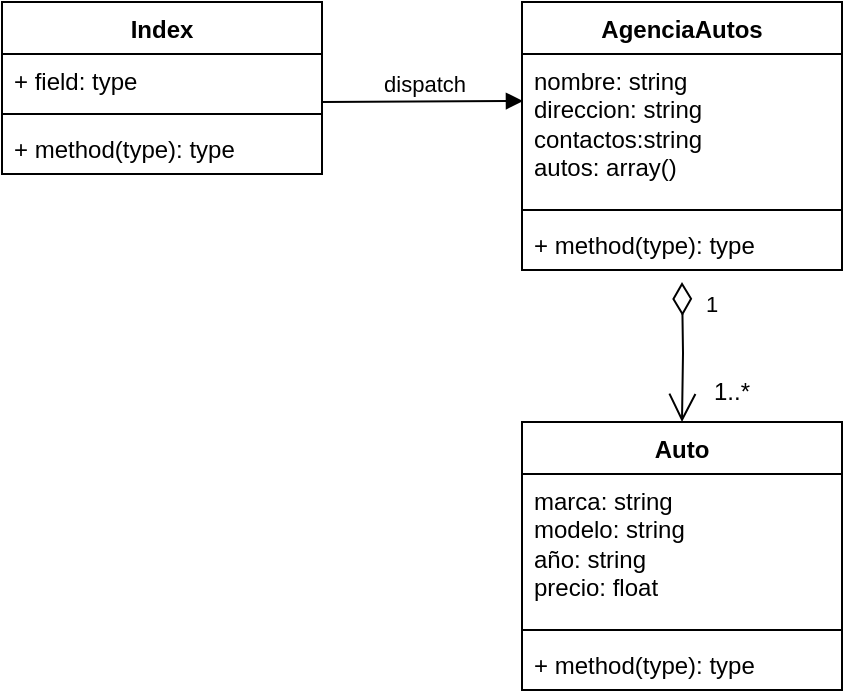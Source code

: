 <mxfile version="21.1.5" type="device">
  <diagram name="Página-1" id="fRFEEWb92PZrUCcjL1Hf">
    <mxGraphModel dx="1037" dy="369" grid="1" gridSize="10" guides="1" tooltips="1" connect="1" arrows="1" fold="1" page="1" pageScale="1" pageWidth="827" pageHeight="1169" math="0" shadow="0">
      <root>
        <mxCell id="0" />
        <mxCell id="1" parent="0" />
        <mxCell id="EeF9GbPstOlkwVBHMvHE-1" value="AgenciaAutos" style="swimlane;fontStyle=1;align=center;verticalAlign=top;childLayout=stackLayout;horizontal=1;startSize=26;horizontalStack=0;resizeParent=1;resizeParentMax=0;resizeLast=0;collapsible=1;marginBottom=0;whiteSpace=wrap;html=1;" parent="1" vertex="1">
          <mxGeometry x="320" y="100" width="160" height="134" as="geometry" />
        </mxCell>
        <mxCell id="EeF9GbPstOlkwVBHMvHE-2" value="nombre: string&lt;br&gt;direccion: string&lt;br&gt;contactos:string&lt;br&gt;autos: array()" style="text;strokeColor=none;fillColor=none;align=left;verticalAlign=top;spacingLeft=4;spacingRight=4;overflow=hidden;rotatable=0;points=[[0,0.5],[1,0.5]];portConstraint=eastwest;whiteSpace=wrap;html=1;" parent="EeF9GbPstOlkwVBHMvHE-1" vertex="1">
          <mxGeometry y="26" width="160" height="74" as="geometry" />
        </mxCell>
        <mxCell id="EeF9GbPstOlkwVBHMvHE-3" value="" style="line;strokeWidth=1;fillColor=none;align=left;verticalAlign=middle;spacingTop=-1;spacingLeft=3;spacingRight=3;rotatable=0;labelPosition=right;points=[];portConstraint=eastwest;strokeColor=inherit;" parent="EeF9GbPstOlkwVBHMvHE-1" vertex="1">
          <mxGeometry y="100" width="160" height="8" as="geometry" />
        </mxCell>
        <mxCell id="EeF9GbPstOlkwVBHMvHE-4" value="+ method(type): type" style="text;strokeColor=none;fillColor=none;align=left;verticalAlign=top;spacingLeft=4;spacingRight=4;overflow=hidden;rotatable=0;points=[[0,0.5],[1,0.5]];portConstraint=eastwest;whiteSpace=wrap;html=1;" parent="EeF9GbPstOlkwVBHMvHE-1" vertex="1">
          <mxGeometry y="108" width="160" height="26" as="geometry" />
        </mxCell>
        <mxCell id="EeF9GbPstOlkwVBHMvHE-5" value="Auto" style="swimlane;fontStyle=1;align=center;verticalAlign=top;childLayout=stackLayout;horizontal=1;startSize=26;horizontalStack=0;resizeParent=1;resizeParentMax=0;resizeLast=0;collapsible=1;marginBottom=0;whiteSpace=wrap;html=1;" parent="1" vertex="1">
          <mxGeometry x="320" y="310" width="160" height="134" as="geometry" />
        </mxCell>
        <mxCell id="EeF9GbPstOlkwVBHMvHE-6" value="marca: string&lt;br&gt;modelo: string&lt;br&gt;año: string&lt;br&gt;precio: float" style="text;strokeColor=none;fillColor=none;align=left;verticalAlign=top;spacingLeft=4;spacingRight=4;overflow=hidden;rotatable=0;points=[[0,0.5],[1,0.5]];portConstraint=eastwest;whiteSpace=wrap;html=1;" parent="EeF9GbPstOlkwVBHMvHE-5" vertex="1">
          <mxGeometry y="26" width="160" height="74" as="geometry" />
        </mxCell>
        <mxCell id="EeF9GbPstOlkwVBHMvHE-7" value="" style="line;strokeWidth=1;fillColor=none;align=left;verticalAlign=middle;spacingTop=-1;spacingLeft=3;spacingRight=3;rotatable=0;labelPosition=right;points=[];portConstraint=eastwest;strokeColor=inherit;" parent="EeF9GbPstOlkwVBHMvHE-5" vertex="1">
          <mxGeometry y="100" width="160" height="8" as="geometry" />
        </mxCell>
        <mxCell id="EeF9GbPstOlkwVBHMvHE-8" value="+ method(type): type" style="text;strokeColor=none;fillColor=none;align=left;verticalAlign=top;spacingLeft=4;spacingRight=4;overflow=hidden;rotatable=0;points=[[0,0.5],[1,0.5]];portConstraint=eastwest;whiteSpace=wrap;html=1;" parent="EeF9GbPstOlkwVBHMvHE-5" vertex="1">
          <mxGeometry y="108" width="160" height="26" as="geometry" />
        </mxCell>
        <mxCell id="EeF9GbPstOlkwVBHMvHE-9" value="Index" style="swimlane;fontStyle=1;align=center;verticalAlign=top;childLayout=stackLayout;horizontal=1;startSize=26;horizontalStack=0;resizeParent=1;resizeParentMax=0;resizeLast=0;collapsible=1;marginBottom=0;whiteSpace=wrap;html=1;" parent="1" vertex="1">
          <mxGeometry x="60" y="100" width="160" height="86" as="geometry" />
        </mxCell>
        <mxCell id="EeF9GbPstOlkwVBHMvHE-10" value="+ field: type" style="text;strokeColor=none;fillColor=none;align=left;verticalAlign=top;spacingLeft=4;spacingRight=4;overflow=hidden;rotatable=0;points=[[0,0.5],[1,0.5]];portConstraint=eastwest;whiteSpace=wrap;html=1;" parent="EeF9GbPstOlkwVBHMvHE-9" vertex="1">
          <mxGeometry y="26" width="160" height="26" as="geometry" />
        </mxCell>
        <mxCell id="EeF9GbPstOlkwVBHMvHE-11" value="" style="line;strokeWidth=1;fillColor=none;align=left;verticalAlign=middle;spacingTop=-1;spacingLeft=3;spacingRight=3;rotatable=0;labelPosition=right;points=[];portConstraint=eastwest;strokeColor=inherit;" parent="EeF9GbPstOlkwVBHMvHE-9" vertex="1">
          <mxGeometry y="52" width="160" height="8" as="geometry" />
        </mxCell>
        <mxCell id="EeF9GbPstOlkwVBHMvHE-12" value="+ method(type): type" style="text;strokeColor=none;fillColor=none;align=left;verticalAlign=top;spacingLeft=4;spacingRight=4;overflow=hidden;rotatable=0;points=[[0,0.5],[1,0.5]];portConstraint=eastwest;whiteSpace=wrap;html=1;" parent="EeF9GbPstOlkwVBHMvHE-9" vertex="1">
          <mxGeometry y="60" width="160" height="26" as="geometry" />
        </mxCell>
        <mxCell id="EeF9GbPstOlkwVBHMvHE-14" value="1" style="endArrow=open;html=1;endSize=12;startArrow=diamondThin;startSize=14;startFill=0;edgeStyle=orthogonalEdgeStyle;align=left;verticalAlign=bottom;rounded=0;entryX=0.5;entryY=0;entryDx=0;entryDy=0;" parent="1" target="EeF9GbPstOlkwVBHMvHE-5" edge="1">
          <mxGeometry x="-0.429" y="10" relative="1" as="geometry">
            <mxPoint x="400" y="240" as="sourcePoint" />
            <mxPoint x="480" y="200" as="targetPoint" />
            <mxPoint as="offset" />
          </mxGeometry>
        </mxCell>
        <mxCell id="K7O0MGGTGhtLyjJMCeyh-1" value="1..*" style="text;html=1;strokeColor=none;fillColor=none;align=center;verticalAlign=middle;whiteSpace=wrap;rounded=0;" vertex="1" parent="1">
          <mxGeometry x="410" y="280" width="30" height="30" as="geometry" />
        </mxCell>
        <mxCell id="K7O0MGGTGhtLyjJMCeyh-2" value="dispatch" style="html=1;verticalAlign=bottom;endArrow=block;edgeStyle=elbowEdgeStyle;elbow=vertical;curved=0;rounded=0;entryX=0.003;entryY=0.306;entryDx=0;entryDy=0;entryPerimeter=0;" edge="1" parent="1" target="EeF9GbPstOlkwVBHMvHE-2">
          <mxGeometry width="80" relative="1" as="geometry">
            <mxPoint x="220" y="150" as="sourcePoint" />
            <mxPoint x="300" y="150" as="targetPoint" />
          </mxGeometry>
        </mxCell>
      </root>
    </mxGraphModel>
  </diagram>
</mxfile>
